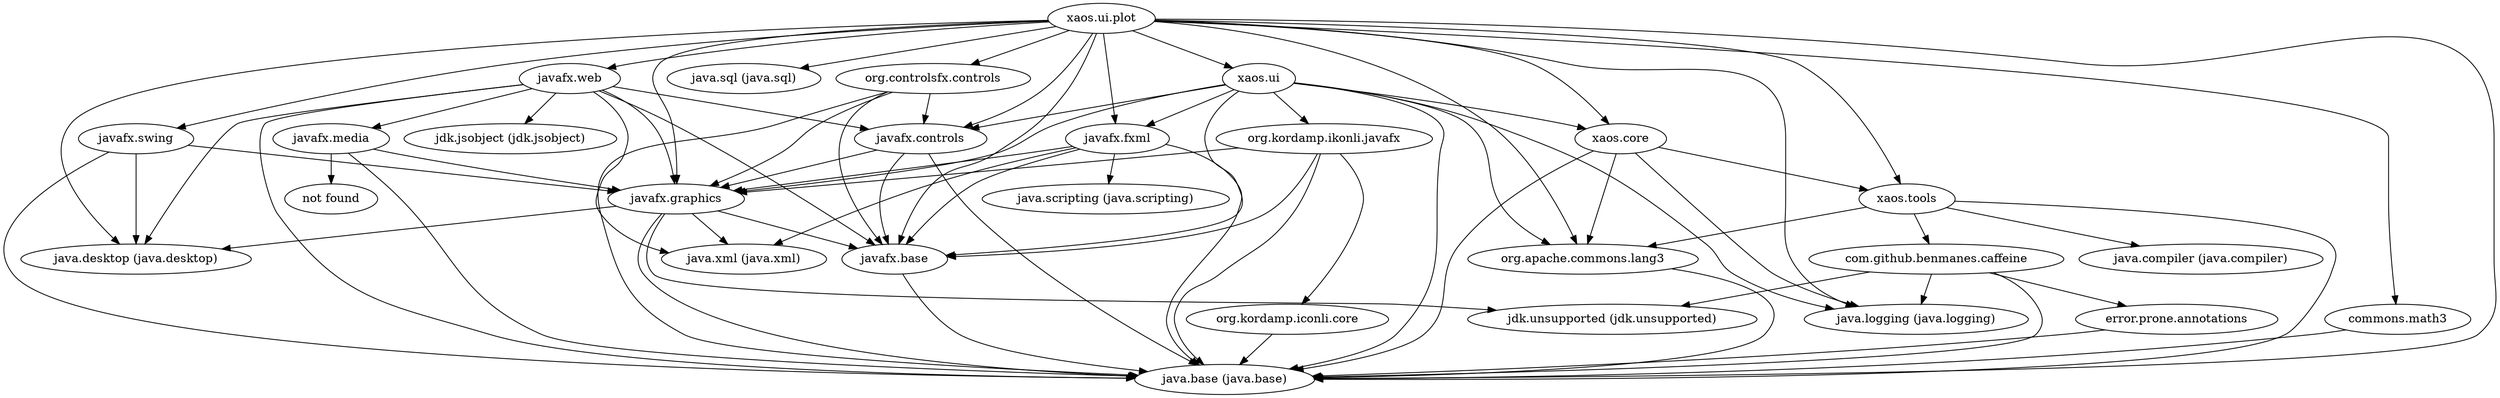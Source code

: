 digraph "summary" {
  "xaos.ui.plot"                                     -> "commons.math3";
  "xaos.ui.plot"                                     -> "java.base (java.base)";
  "xaos.ui.plot"                                     -> "java.desktop (java.desktop)";
  "xaos.ui.plot"                                     -> "java.logging (java.logging)";
  "xaos.ui.plot"                                     -> "java.sql (java.sql)";
  "xaos.ui.plot"                                     -> "javafx.base";
  "xaos.ui.plot"                                     -> "javafx.controls";
  "xaos.ui.plot"                                     -> "javafx.fxml";
  "xaos.ui.plot"                                     -> "javafx.graphics";
  "xaos.ui.plot"                                     -> "javafx.swing";
  "xaos.ui.plot"                                     -> "javafx.web";
  "xaos.ui.plot"                                     -> "org.apache.commons.lang3";
  "xaos.ui.plot"                                     -> "org.controlsfx.controls";
  "xaos.ui.plot"                                     -> "xaos.core";
  "xaos.ui.plot"                                     -> "xaos.tools";
  "xaos.ui.plot"                                     -> "xaos.ui";
  "xaos.ui"                                          -> "java.base (java.base)";
  "xaos.ui"                                          -> "java.logging (java.logging)";
  "xaos.ui"                                          -> "javafx.base";
  "xaos.ui"                                          -> "javafx.controls";
  "xaos.ui"                                          -> "javafx.fxml";
  "xaos.ui"                                          -> "javafx.graphics";
  "xaos.ui"                                          -> "org.apache.commons.lang3";
  "xaos.ui"                                          -> "org.kordamp.ikonli.javafx";
  "xaos.ui"                                          -> "xaos.core";
  "javafx.media"                                     -> "java.base (java.base)";
  "javafx.media"                                     -> "javafx.graphics";
  "javafx.media"                                     -> "not found";
  "org.controlsfx.controls"                          -> "java.base (java.base)";
  "org.controlsfx.controls"                          -> "javafx.base";
  "org.controlsfx.controls"                          -> "javafx.controls";
  "org.controlsfx.controls"                          -> "javafx.graphics";
  "javafx.base"                                      -> "java.base (java.base)";
  "org.kordamp.ikonli.javafx"                        -> "java.base (java.base)";
  "org.kordamp.ikonli.javafx"                        -> "javafx.base";
  "org.kordamp.ikonli.javafx"                        -> "javafx.graphics";
  "org.kordamp.ikonli.javafx"                        -> "org.kordamp.iconli.core";
  "javafx.swing"                                     -> "java.base (java.base)";
  "javafx.swing"                                     -> "java.desktop (java.desktop)";
  "javafx.swing"                                     -> "javafx.graphics";
  "javafx.fxml"                                      -> "java.base (java.base)";
  "javafx.fxml"                                      -> "java.scripting (java.scripting)";
  "javafx.fxml"                                      -> "java.xml (java.xml)";
  "javafx.fxml"                                      -> "javafx.base";
  "javafx.fxml"                                      -> "javafx.graphics";
  "com.github.benmanes.caffeine"                     -> "error.prone.annotations";
  "com.github.benmanes.caffeine"                     -> "java.base (java.base)";
  "com.github.benmanes.caffeine"                     -> "java.logging (java.logging)";
  "com.github.benmanes.caffeine"                     -> "jdk.unsupported (jdk.unsupported)";
  "error.prone.annotations"                          -> "java.base (java.base)";
  "commons.math3"                                    -> "java.base (java.base)";
  "xaos.core"                                        -> "java.base (java.base)";
  "xaos.core"                                        -> "java.logging (java.logging)";
  "xaos.core"                                        -> "org.apache.commons.lang3";
  "xaos.core"                                        -> "xaos.tools";
  "org.apache.commons.lang3"                         -> "java.base (java.base)";
  "javafx.web"                                       -> "java.base (java.base)";
  "javafx.web"                                       -> "java.desktop (java.desktop)";
  "javafx.web"                                       -> "java.xml (java.xml)";
  "javafx.web"                                       -> "javafx.base";
  "javafx.web"                                       -> "javafx.controls";
  "javafx.web"                                       -> "javafx.graphics";
  "javafx.web"                                       -> "javafx.media";
  "javafx.web"                                       -> "jdk.jsobject (jdk.jsobject)";
  "javafx.graphics"                                  -> "java.base (java.base)";
  "javafx.graphics"                                  -> "java.desktop (java.desktop)";
  "javafx.graphics"                                  -> "java.xml (java.xml)";
  "javafx.graphics"                                  -> "javafx.base";
  "javafx.graphics"                                  -> "jdk.unsupported (jdk.unsupported)";
  "javafx.controls"                                  -> "java.base (java.base)";
  "javafx.controls"                                  -> "javafx.base";
  "javafx.controls"                                  -> "javafx.graphics";
  "org.kordamp.iconli.core"                          -> "java.base (java.base)";
  "xaos.tools"                                       -> "com.github.benmanes.caffeine";
  "xaos.tools"                                       -> "java.base (java.base)";
  "xaos.tools"                                       -> "java.compiler (java.compiler)";
  "xaos.tools"                                       -> "org.apache.commons.lang3";
}
